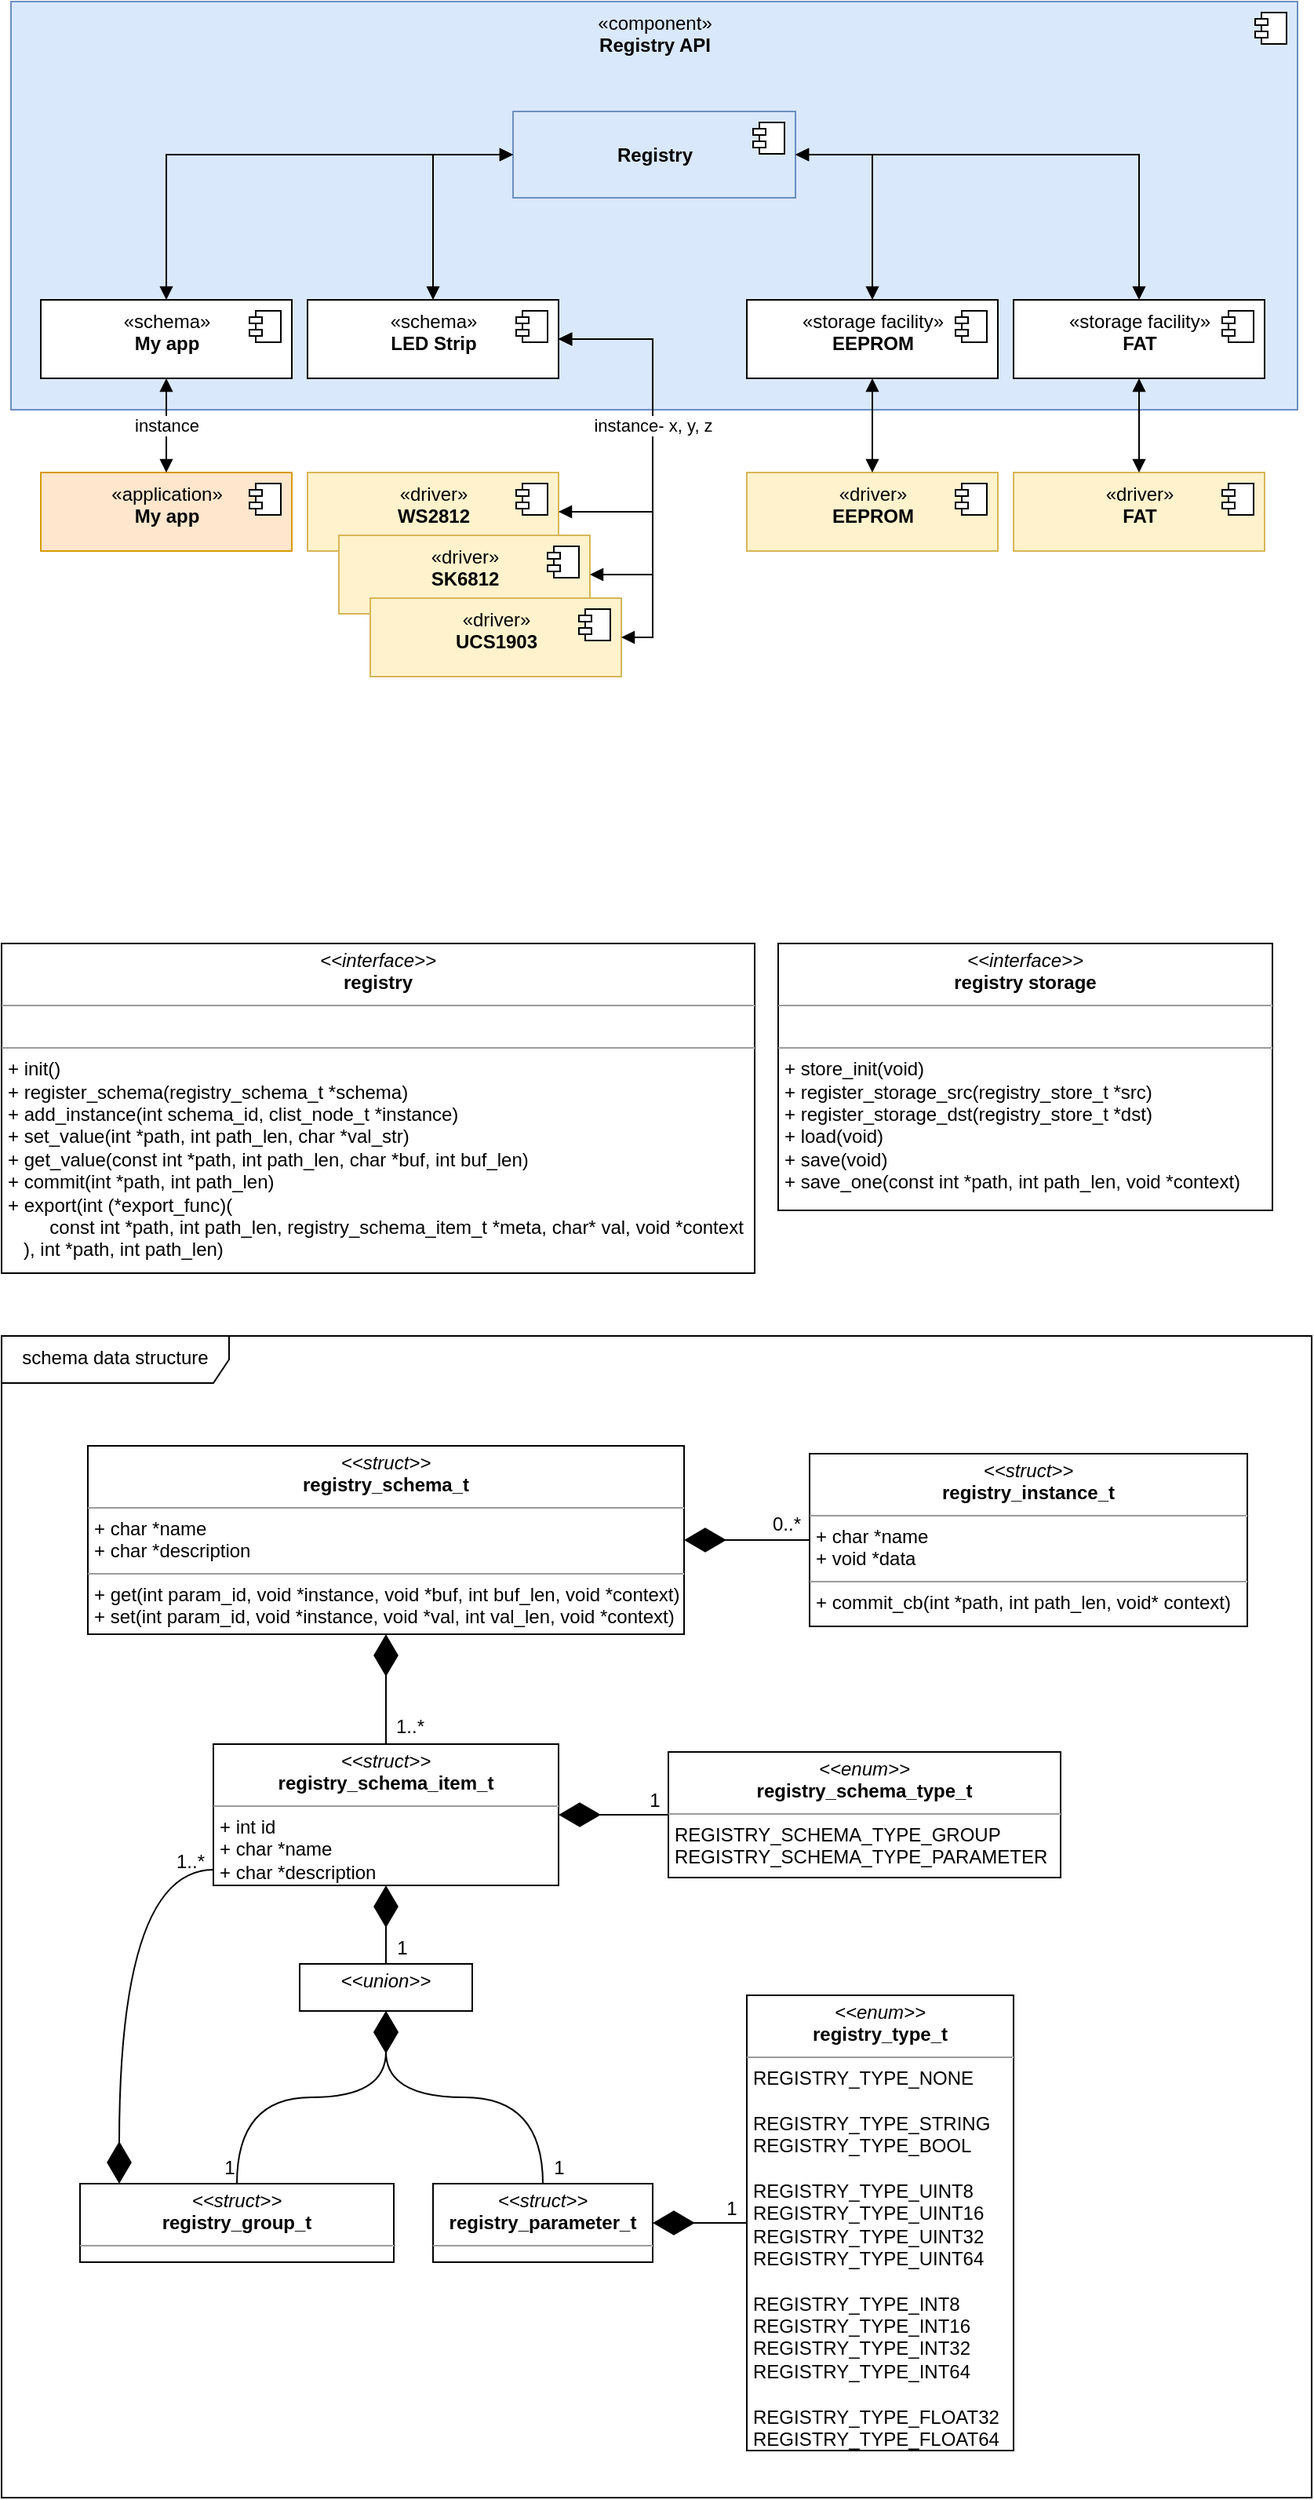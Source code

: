 <mxfile>
    <diagram id="fjN8D4Odn0497USpxgly" name="Page-1">
        <mxGraphModel dx="1072" dy="1609" grid="1" gridSize="10" guides="1" tooltips="1" connect="1" arrows="1" fold="1" page="1" pageScale="1" pageWidth="1169" pageHeight="827" math="0" shadow="0">
            <root>
                <mxCell id="0"/>
                <mxCell id="1" parent="0"/>
                <mxCell id="118" value="schema data structure" style="shape=umlFrame;whiteSpace=wrap;html=1;verticalAlign=top;width=145;height=30;" parent="1" vertex="1">
                    <mxGeometry x="25" y="40" width="835" height="740" as="geometry"/>
                </mxCell>
                <mxCell id="14" value="&lt;p style=&quot;margin: 0px ; margin-top: 4px ; text-align: center&quot;&gt;&lt;i&gt;&amp;lt;&amp;lt;struct&amp;gt;&amp;gt;&lt;/i&gt;&lt;br&gt;&lt;b&gt;registry_schema_t&lt;/b&gt;&lt;br&gt;&lt;/p&gt;&lt;hr size=&quot;1&quot;&gt;&lt;p style=&quot;margin: 0px ; margin-left: 4px&quot;&gt;+&amp;nbsp;&lt;span&gt;char *name&lt;/span&gt;&lt;/p&gt;&lt;p style=&quot;margin: 0px ; margin-left: 4px&quot;&gt;+ char *description&lt;/p&gt;&lt;hr size=&quot;1&quot;&gt;&lt;p style=&quot;margin: 0px ; margin-left: 4px&quot;&gt;+ get(int param_id, void *instance, void *buf, int buf_len, void *context)&lt;/p&gt;&lt;p style=&quot;margin: 0px ; margin-left: 4px&quot;&gt;+ set(int param_id, void *instance, void *val, int val_len, void *context)&lt;/p&gt;&lt;p style=&quot;margin: 0px ; margin-left: 4px&quot;&gt;&amp;nbsp;&lt;/p&gt;" style="verticalAlign=top;align=left;overflow=fill;fontSize=12;fontFamily=Helvetica;html=1;" parent="1" vertex="1">
                    <mxGeometry x="80" y="110" width="380" height="120" as="geometry"/>
                </mxCell>
                <mxCell id="15" value="&lt;p style=&quot;margin: 0px ; margin-top: 4px ; text-align: center&quot;&gt;&lt;i&gt;&amp;lt;&amp;lt;enum&amp;gt;&amp;gt;&lt;/i&gt;&lt;br&gt;&lt;b&gt;registry_type_t&lt;/b&gt;&lt;/p&gt;&lt;hr size=&quot;1&quot;&gt;&lt;p style=&quot;margin: 0px ; margin-left: 4px&quot;&gt;REGISTRY_TYPE_NONE&lt;br&gt;&lt;/p&gt;&lt;p style=&quot;margin: 0px ; margin-left: 4px&quot;&gt;&lt;br&gt;&lt;/p&gt;&lt;p style=&quot;margin: 0px ; margin-left: 4px&quot;&gt;REGISTRY_TYPE_STRING&lt;br&gt;&lt;/p&gt;&lt;p style=&quot;margin: 0px ; margin-left: 4px&quot;&gt;REGISTRY_TYPE_BOOL&lt;br&gt;&lt;/p&gt;&lt;p style=&quot;margin: 0px ; margin-left: 4px&quot;&gt;&lt;br&gt;&lt;/p&gt;&lt;p style=&quot;margin: 0px ; margin-left: 4px&quot;&gt;REGISTRY_TYPE_UINT8&lt;br&gt;&lt;/p&gt;&lt;p style=&quot;margin: 0px ; margin-left: 4px&quot;&gt;REGISTRY_TYPE_UINT16&lt;br&gt;&lt;/p&gt;&lt;p style=&quot;margin: 0px ; margin-left: 4px&quot;&gt;REGISTRY_TYPE_UINT32&lt;br&gt;&lt;/p&gt;&lt;p style=&quot;margin: 0px ; margin-left: 4px&quot;&gt;REGISTRY_TYPE_UINT64&lt;br&gt;&lt;/p&gt;&lt;p style=&quot;margin: 0px ; margin-left: 4px&quot;&gt;&lt;br&gt;&lt;/p&gt;&lt;p style=&quot;margin: 0px ; margin-left: 4px&quot;&gt;REGISTRY_TYPE_INT8&lt;br&gt;&lt;/p&gt;&lt;p style=&quot;margin: 0px ; margin-left: 4px&quot;&gt;REGISTRY_TYPE_INT16&lt;br&gt;&lt;/p&gt;&lt;p style=&quot;margin: 0px ; margin-left: 4px&quot;&gt;REGISTRY_TYPE_INT32&lt;br&gt;&lt;/p&gt;&lt;p style=&quot;margin: 0px ; margin-left: 4px&quot;&gt;REGISTRY_TYPE_INT64&lt;br&gt;&lt;/p&gt;&lt;p style=&quot;margin: 0px ; margin-left: 4px&quot;&gt;&lt;br&gt;&lt;/p&gt;&lt;p style=&quot;margin: 0px ; margin-left: 4px&quot;&gt;REGISTRY_TYPE_FLOAT32&lt;br&gt;&lt;/p&gt;&lt;p style=&quot;margin: 0px ; margin-left: 4px&quot;&gt;REGISTRY_TYPE_FLOAT64&lt;br&gt;&lt;/p&gt;" style="verticalAlign=top;align=left;overflow=fill;fontSize=12;fontFamily=Helvetica;html=1;" parent="1" vertex="1">
                    <mxGeometry x="500" y="460" width="170" height="290" as="geometry"/>
                </mxCell>
                <mxCell id="16" value="&lt;p style=&quot;margin: 0px ; margin-top: 4px ; text-align: center&quot;&gt;&lt;i&gt;&amp;lt;&amp;lt;struct&amp;gt;&amp;gt;&lt;/i&gt;&lt;br&gt;&lt;b&gt;registry_schema_item_t&lt;/b&gt;&lt;br&gt;&lt;/p&gt;&lt;hr size=&quot;1&quot;&gt;&lt;p style=&quot;margin: 0px ; margin-left: 4px&quot;&gt;+ int id&lt;br&gt;&lt;/p&gt;&lt;p style=&quot;margin: 0px ; margin-left: 4px&quot;&gt;+ char *name&lt;/p&gt;&lt;p style=&quot;margin: 0px ; margin-left: 4px&quot;&gt;+ char *description&lt;/p&gt;&lt;p style=&quot;margin: 0px ; margin-left: 4px&quot;&gt;&amp;nbsp;&lt;/p&gt;" style="verticalAlign=top;align=left;overflow=fill;fontSize=12;fontFamily=Helvetica;html=1;" parent="1" vertex="1">
                    <mxGeometry x="160" y="300" width="220" height="90" as="geometry"/>
                </mxCell>
                <mxCell id="17" value="&lt;p style=&quot;margin: 0px ; margin-top: 4px ; text-align: center&quot;&gt;&lt;i&gt;&amp;lt;&amp;lt;enum&amp;gt;&amp;gt;&lt;/i&gt;&lt;br&gt;&lt;b&gt;registry_schema_type_t&lt;/b&gt;&lt;/p&gt;&lt;hr size=&quot;1&quot;&gt;&lt;p style=&quot;margin: 0px ; margin-left: 4px&quot;&gt;REGISTRY_SCHEMA_TYPE_GROUP&lt;/p&gt;&lt;p style=&quot;margin: 0px ; margin-left: 4px&quot;&gt;REGISTRY_SCHEMA_TYPE_PARAMETER&lt;/p&gt;" style="verticalAlign=top;align=left;overflow=fill;fontSize=12;fontFamily=Helvetica;html=1;" parent="1" vertex="1">
                    <mxGeometry x="450" y="305" width="250" height="80" as="geometry"/>
                </mxCell>
                <mxCell id="18" value="&lt;p style=&quot;margin: 0px ; margin-top: 4px ; text-align: center&quot;&gt;&lt;i&gt;&amp;lt;&amp;lt;struct&amp;gt;&amp;gt;&lt;/i&gt;&lt;br&gt;&lt;b&gt;registry_group_t&lt;/b&gt;&lt;br&gt;&lt;/p&gt;&lt;hr size=&quot;1&quot;&gt;&lt;p style=&quot;margin: 0px ; margin-left: 4px&quot;&gt;&lt;br&gt;&lt;/p&gt;&lt;p style=&quot;margin: 0px ; margin-left: 4px&quot;&gt;&amp;nbsp;&lt;/p&gt;" style="verticalAlign=top;align=left;overflow=fill;fontSize=12;fontFamily=Helvetica;html=1;" parent="1" vertex="1">
                    <mxGeometry x="75" y="580" width="200" height="50" as="geometry"/>
                </mxCell>
                <mxCell id="19" value="&lt;p style=&quot;margin: 0px ; margin-top: 4px ; text-align: center&quot;&gt;&lt;i&gt;&amp;lt;&amp;lt;struct&amp;gt;&amp;gt;&lt;/i&gt;&lt;br&gt;&lt;b&gt;registry_parameter_t&lt;/b&gt;&lt;br&gt;&lt;/p&gt;&lt;hr size=&quot;1&quot;&gt;&lt;p style=&quot;margin: 0px ; margin-left: 4px&quot;&gt;&lt;br&gt;&lt;/p&gt;" style="verticalAlign=top;align=left;overflow=fill;fontSize=12;fontFamily=Helvetica;html=1;" parent="1" vertex="1">
                    <mxGeometry x="300" y="580" width="140" height="50" as="geometry"/>
                </mxCell>
                <mxCell id="66" value="" style="endArrow=diamondThin;endFill=1;endSize=24;html=1;edgeStyle=orthogonalEdgeStyle;curved=1;" parent="1" source="15" target="19" edge="1">
                    <mxGeometry width="160" relative="1" as="geometry">
                        <mxPoint x="-20" y="920" as="sourcePoint"/>
                        <mxPoint x="140" y="920" as="targetPoint"/>
                        <Array as="points">
                            <mxPoint x="490" y="605"/>
                            <mxPoint x="490" y="605"/>
                        </Array>
                    </mxGeometry>
                </mxCell>
                <mxCell id="67" value="" style="endArrow=diamondThin;endFill=1;endSize=24;html=1;edgeStyle=orthogonalEdgeStyle;curved=1;" parent="1" source="18" target="98" edge="1">
                    <mxGeometry width="160" relative="1" as="geometry">
                        <mxPoint x="370" y="710" as="sourcePoint"/>
                        <mxPoint x="285" y="530" as="targetPoint"/>
                    </mxGeometry>
                </mxCell>
                <mxCell id="68" value="" style="endArrow=diamondThin;endFill=1;endSize=24;html=1;edgeStyle=orthogonalEdgeStyle;curved=1;" parent="1" source="19" target="98" edge="1">
                    <mxGeometry width="160" relative="1" as="geometry">
                        <mxPoint x="204" y="590" as="sourcePoint"/>
                        <mxPoint x="285" y="530" as="targetPoint"/>
                    </mxGeometry>
                </mxCell>
                <mxCell id="69" value="" style="endArrow=diamondThin;endFill=1;endSize=24;html=1;edgeStyle=orthogonalEdgeStyle;curved=1;" parent="1" source="16" target="18" edge="1">
                    <mxGeometry width="160" relative="1" as="geometry">
                        <mxPoint x="353.846" y="550" as="sourcePoint"/>
                        <mxPoint x="316.923" y="470" as="targetPoint"/>
                        <Array as="points">
                            <mxPoint x="100" y="380"/>
                        </Array>
                    </mxGeometry>
                </mxCell>
                <mxCell id="70" value="" style="endArrow=diamondThin;endFill=1;endSize=24;html=1;edgeStyle=orthogonalEdgeStyle;curved=1;" parent="1" source="17" target="16" edge="1">
                    <mxGeometry width="160" relative="1" as="geometry">
                        <mxPoint x="170" y="390" as="sourcePoint"/>
                        <mxPoint y="400" as="targetPoint"/>
                        <Array as="points">
                            <mxPoint x="450" y="380"/>
                            <mxPoint x="450" y="380"/>
                        </Array>
                    </mxGeometry>
                </mxCell>
                <mxCell id="72" value="" style="endArrow=diamondThin;endFill=1;endSize=24;html=1;edgeStyle=orthogonalEdgeStyle;curved=1;" parent="1" source="16" target="14" edge="1">
                    <mxGeometry width="160" relative="1" as="geometry">
                        <mxPoint x="530" y="340" as="sourcePoint"/>
                        <mxPoint x="390" y="390" as="targetPoint"/>
                    </mxGeometry>
                </mxCell>
                <mxCell id="90" value="1..*" style="text;html=1;align=center;verticalAlign=middle;resizable=0;points=[];autosize=1;strokeColor=none;" parent="1" vertex="1">
                    <mxGeometry x="130" y="365" width="30" height="20" as="geometry"/>
                </mxCell>
                <mxCell id="91" value="1" style="text;html=1;align=center;verticalAlign=middle;resizable=0;points=[];autosize=1;strokeColor=none;" parent="1" vertex="1">
                    <mxGeometry x="370" y="560" width="20" height="20" as="geometry"/>
                </mxCell>
                <mxCell id="92" value="1" style="text;html=1;align=center;verticalAlign=middle;resizable=0;points=[];autosize=1;strokeColor=none;" parent="1" vertex="1">
                    <mxGeometry x="160" y="560" width="20" height="20" as="geometry"/>
                </mxCell>
                <mxCell id="95" value="1" style="text;html=1;align=center;verticalAlign=middle;resizable=0;points=[];autosize=1;strokeColor=none;" parent="1" vertex="1">
                    <mxGeometry x="431" y="326" width="20" height="20" as="geometry"/>
                </mxCell>
                <mxCell id="96" value="1..*" style="text;html=1;align=center;verticalAlign=middle;resizable=0;points=[];autosize=1;strokeColor=none;" parent="1" vertex="1">
                    <mxGeometry x="270" y="279" width="30" height="20" as="geometry"/>
                </mxCell>
                <mxCell id="98" value="&lt;p style=&quot;margin: 0px ; margin-top: 4px ; text-align: center&quot;&gt;&lt;i&gt;&amp;lt;&amp;lt;union&amp;gt;&amp;gt;&lt;/i&gt;&lt;/p&gt;" style="verticalAlign=top;align=left;overflow=fill;fontSize=12;fontFamily=Helvetica;html=1;" parent="1" vertex="1">
                    <mxGeometry x="215" y="440" width="110" height="30" as="geometry"/>
                </mxCell>
                <mxCell id="99" value="" style="endArrow=diamondThin;endFill=1;endSize=24;html=1;edgeStyle=orthogonalEdgeStyle;curved=1;" parent="1" source="98" target="16" edge="1">
                    <mxGeometry width="160" relative="1" as="geometry">
                        <mxPoint x="380.059" y="650" as="sourcePoint"/>
                        <mxPoint x="285" y="560" as="targetPoint"/>
                    </mxGeometry>
                </mxCell>
                <mxCell id="104" value="1" style="text;html=1;align=center;verticalAlign=middle;resizable=0;points=[];autosize=1;strokeColor=none;" parent="1" vertex="1">
                    <mxGeometry x="480" y="586" width="20" height="20" as="geometry"/>
                </mxCell>
                <mxCell id="110" value="" style="endArrow=diamondThin;endFill=1;endSize=24;html=1;edgeStyle=orthogonalEdgeStyle;curved=1;" parent="1" source="158" target="14" edge="1">
                    <mxGeometry width="160" relative="1" as="geometry">
                        <mxPoint x="528" y="182.5" as="sourcePoint"/>
                        <mxPoint x="280" y="240" as="targetPoint"/>
                    </mxGeometry>
                </mxCell>
                <mxCell id="111" value="0..*" style="text;html=1;align=center;verticalAlign=middle;resizable=0;points=[];autosize=1;strokeColor=none;" parent="1" vertex="1">
                    <mxGeometry x="510" y="150" width="30" height="20" as="geometry"/>
                </mxCell>
                <mxCell id="113" value="&lt;p style=&quot;margin: 0px ; margin-top: 4px ; text-align: center&quot;&gt;&lt;i&gt;&amp;lt;&amp;lt;interface&amp;gt;&amp;gt;&lt;/i&gt;&lt;br&gt;&lt;b&gt;registry&lt;/b&gt;&lt;br&gt;&lt;/p&gt;&lt;hr size=&quot;1&quot;&gt;&lt;p style=&quot;margin: 0px ; margin-left: 4px&quot;&gt;&lt;br&gt;&lt;/p&gt;&lt;hr size=&quot;1&quot;&gt;&lt;p style=&quot;margin: 0px ; margin-left: 4px&quot;&gt;+ init()&lt;/p&gt;&lt;p style=&quot;margin: 0px ; margin-left: 4px&quot;&gt;+ register_schema(registry_schema_t *schema)&lt;/p&gt;&lt;p style=&quot;margin: 0px ; margin-left: 4px&quot;&gt;+&amp;nbsp;add_instance(int schema_id, clist_node_t *instance)&lt;/p&gt;&lt;p style=&quot;margin: 0px ; margin-left: 4px&quot;&gt;+&amp;nbsp;set_value(int *path, int path_len, char *val_str)&lt;/p&gt;&lt;p style=&quot;margin: 0px ; margin-left: 4px&quot;&gt;+&amp;nbsp;get_value(const int *path, int path_len, char *buf, int buf_len)&lt;/p&gt;&lt;p style=&quot;margin: 0px ; margin-left: 4px&quot;&gt;+&amp;nbsp;commit(int *path, int path_len)&lt;/p&gt;&lt;p style=&quot;margin: 0px ; margin-left: 4px&quot;&gt;+&amp;nbsp;export(int (*export_func)(&lt;br&gt;&lt;span style=&quot;white-space: pre&quot;&gt;&#9;&lt;/span&gt;const int *path, int path_len, registry_schema_item_t *meta, char* val, void *context&lt;br&gt;&amp;nbsp; &amp;nbsp;), int *path, int path_len)&lt;/p&gt;" style="verticalAlign=top;align=left;overflow=fill;fontSize=12;fontFamily=Helvetica;html=1;" parent="1" vertex="1">
                    <mxGeometry x="25" y="-210" width="480" height="210" as="geometry"/>
                </mxCell>
                <mxCell id="117" value="&lt;p style=&quot;margin: 0px ; margin-top: 4px ; text-align: center&quot;&gt;&lt;i&gt;&amp;lt;&amp;lt;interface&amp;gt;&amp;gt;&lt;/i&gt;&lt;br&gt;&lt;b&gt;registry storage&lt;/b&gt;&lt;br&gt;&lt;/p&gt;&lt;hr size=&quot;1&quot;&gt;&lt;p style=&quot;margin: 0px ; margin-left: 4px&quot;&gt;&lt;br&gt;&lt;/p&gt;&lt;hr size=&quot;1&quot;&gt;&lt;p style=&quot;margin: 0px ; margin-left: 4px&quot;&gt;+ store_init(void)&lt;br&gt;&lt;/p&gt;&lt;p style=&quot;margin: 0px ; margin-left: 4px&quot;&gt;+ register_storage_src(registry_store_t *src)&lt;br&gt;&lt;/p&gt;&lt;p style=&quot;margin: 0px ; margin-left: 4px&quot;&gt;+&amp;nbsp;register_storage_dst(registry_store_t *dst)&lt;br&gt;&lt;/p&gt;&lt;p style=&quot;margin: 0px ; margin-left: 4px&quot;&gt;+&amp;nbsp;load(void)&lt;br&gt;&lt;/p&gt;&lt;p style=&quot;margin: 0px 0px 0px 4px&quot;&gt;+&amp;nbsp;save(void)&lt;/p&gt;&lt;p style=&quot;margin: 0px 0px 0px 4px&quot;&gt;+&amp;nbsp;save_one(const int *path, int path_len, void *context)&lt;/p&gt;" style="verticalAlign=top;align=left;overflow=fill;fontSize=12;fontFamily=Helvetica;html=1;" parent="1" vertex="1">
                    <mxGeometry x="520" y="-210" width="315" height="170" as="geometry"/>
                </mxCell>
                <mxCell id="119" value="1" style="text;html=1;align=center;verticalAlign=middle;resizable=0;points=[];autosize=1;strokeColor=none;" parent="1" vertex="1">
                    <mxGeometry x="270" y="420" width="20" height="20" as="geometry"/>
                </mxCell>
                <mxCell id="120" value="«component»&lt;br&gt;&lt;b&gt;Registry API&lt;/b&gt;" style="html=1;dropTarget=0;verticalAlign=top;fillColor=#dae8fc;strokeColor=#6c8ebf;" parent="1" vertex="1">
                    <mxGeometry x="31" y="-810" width="820" height="260" as="geometry"/>
                </mxCell>
                <mxCell id="121" value="" style="shape=module;jettyWidth=8;jettyHeight=4;" parent="120" vertex="1">
                    <mxGeometry x="1" width="20" height="20" relative="1" as="geometry">
                        <mxPoint x="-27" y="7" as="offset"/>
                    </mxGeometry>
                </mxCell>
                <mxCell id="122" value="«schema»&lt;br&gt;&lt;b&gt;My app&lt;/b&gt;" style="html=1;dropTarget=0;verticalAlign=top;" parent="1" vertex="1">
                    <mxGeometry x="50" y="-620" width="160" height="50" as="geometry"/>
                </mxCell>
                <mxCell id="123" value="" style="shape=module;jettyWidth=8;jettyHeight=4;" parent="122" vertex="1">
                    <mxGeometry x="1" width="20" height="20" relative="1" as="geometry">
                        <mxPoint x="-27" y="7" as="offset"/>
                    </mxGeometry>
                </mxCell>
                <mxCell id="126" value="«schema»&lt;br&gt;&lt;b&gt;LED Strip&lt;/b&gt;" style="html=1;dropTarget=0;verticalAlign=top;" parent="1" vertex="1">
                    <mxGeometry x="220" y="-620" width="160" height="50" as="geometry"/>
                </mxCell>
                <mxCell id="127" value="" style="shape=module;jettyWidth=8;jettyHeight=4;" parent="126" vertex="1">
                    <mxGeometry x="1" width="20" height="20" relative="1" as="geometry">
                        <mxPoint x="-27" y="7" as="offset"/>
                    </mxGeometry>
                </mxCell>
                <mxCell id="128" value="&lt;b&gt;&lt;br&gt;Registry&lt;/b&gt;" style="html=1;dropTarget=0;verticalAlign=top;fillColor=#dae8fc;strokeColor=#6c8ebf;" parent="1" vertex="1">
                    <mxGeometry x="351" y="-740" width="180" height="55" as="geometry"/>
                </mxCell>
                <mxCell id="129" value="" style="shape=module;jettyWidth=8;jettyHeight=4;" parent="128" vertex="1">
                    <mxGeometry x="1" width="20" height="20" relative="1" as="geometry">
                        <mxPoint x="-27" y="7" as="offset"/>
                    </mxGeometry>
                </mxCell>
                <mxCell id="130" value="" style="endArrow=block;startArrow=block;endFill=1;startFill=1;html=1;edgeStyle=orthogonalEdgeStyle;rounded=0;entryX=0;entryY=0.5;entryDx=0;entryDy=0;" parent="1" source="122" target="128" edge="1">
                    <mxGeometry width="160" relative="1" as="geometry">
                        <mxPoint x="270" y="-380" as="sourcePoint"/>
                        <mxPoint x="220" y="-850" as="targetPoint"/>
                        <Array as="points">
                            <mxPoint x="130" y="-712"/>
                        </Array>
                    </mxGeometry>
                </mxCell>
                <mxCell id="131" value="" style="endArrow=block;startArrow=block;endFill=1;startFill=1;html=1;edgeStyle=orthogonalEdgeStyle;rounded=0;entryX=0;entryY=0.5;entryDx=0;entryDy=0;" parent="1" source="126" target="128" edge="1">
                    <mxGeometry width="160" relative="1" as="geometry">
                        <mxPoint x="150.059" y="-520" as="sourcePoint"/>
                        <mxPoint x="361" y="-675" as="targetPoint"/>
                        <Array as="points">
                            <mxPoint x="300" y="-712"/>
                        </Array>
                    </mxGeometry>
                </mxCell>
                <mxCell id="133" value="«driver»&lt;br&gt;&lt;b&gt;WS2812&lt;/b&gt;" style="html=1;dropTarget=0;verticalAlign=top;fillColor=#fff2cc;strokeColor=#d6b656;" parent="1" vertex="1">
                    <mxGeometry x="220" y="-510" width="160" height="50" as="geometry"/>
                </mxCell>
                <mxCell id="134" value="" style="shape=module;jettyWidth=8;jettyHeight=4;" parent="133" vertex="1">
                    <mxGeometry x="1" width="20" height="20" relative="1" as="geometry">
                        <mxPoint x="-27" y="7" as="offset"/>
                    </mxGeometry>
                </mxCell>
                <mxCell id="135" value="«driver»&lt;br&gt;&lt;b&gt;SK6812&lt;/b&gt;" style="html=1;dropTarget=0;verticalAlign=top;fillColor=#fff2cc;strokeColor=#d6b656;" parent="1" vertex="1">
                    <mxGeometry x="240" y="-470" width="160" height="50" as="geometry"/>
                </mxCell>
                <mxCell id="136" value="" style="shape=module;jettyWidth=8;jettyHeight=4;" parent="135" vertex="1">
                    <mxGeometry x="1" width="20" height="20" relative="1" as="geometry">
                        <mxPoint x="-27" y="7" as="offset"/>
                    </mxGeometry>
                </mxCell>
                <mxCell id="138" value="«application»&lt;br&gt;&lt;b&gt;My app&lt;/b&gt;" style="html=1;dropTarget=0;verticalAlign=top;fillColor=#ffe6cc;strokeColor=#d79b00;" parent="1" vertex="1">
                    <mxGeometry x="50" y="-510" width="160" height="50" as="geometry"/>
                </mxCell>
                <mxCell id="139" value="" style="shape=module;jettyWidth=8;jettyHeight=4;" parent="138" vertex="1">
                    <mxGeometry x="1" width="20" height="20" relative="1" as="geometry">
                        <mxPoint x="-27" y="7" as="offset"/>
                    </mxGeometry>
                </mxCell>
                <mxCell id="140" value="«storage facility»&lt;br&gt;&lt;b&gt;EEPROM&lt;/b&gt;" style="html=1;dropTarget=0;verticalAlign=top;" parent="1" vertex="1">
                    <mxGeometry x="500" y="-620" width="160" height="50" as="geometry"/>
                </mxCell>
                <mxCell id="141" value="" style="shape=module;jettyWidth=8;jettyHeight=4;" parent="140" vertex="1">
                    <mxGeometry x="1" width="20" height="20" relative="1" as="geometry">
                        <mxPoint x="-27" y="7" as="offset"/>
                    </mxGeometry>
                </mxCell>
                <mxCell id="142" value="«storage facility»&lt;br&gt;&lt;b&gt;FAT&lt;/b&gt;" style="html=1;dropTarget=0;verticalAlign=top;" parent="1" vertex="1">
                    <mxGeometry x="670" y="-620" width="160" height="50" as="geometry"/>
                </mxCell>
                <mxCell id="143" value="" style="shape=module;jettyWidth=8;jettyHeight=4;" parent="142" vertex="1">
                    <mxGeometry x="1" width="20" height="20" relative="1" as="geometry">
                        <mxPoint x="-27" y="7" as="offset"/>
                    </mxGeometry>
                </mxCell>
                <mxCell id="144" value="" style="endArrow=block;startArrow=block;endFill=1;startFill=1;html=1;edgeStyle=orthogonalEdgeStyle;rounded=0;entryX=1;entryY=0.5;entryDx=0;entryDy=0;" parent="1" source="140" target="128" edge="1">
                    <mxGeometry width="160" relative="1" as="geometry">
                        <mxPoint x="305" y="-610" as="sourcePoint"/>
                        <mxPoint x="660" y="-870" as="targetPoint"/>
                        <Array as="points">
                            <mxPoint x="580" y="-712"/>
                        </Array>
                    </mxGeometry>
                </mxCell>
                <mxCell id="145" value="" style="endArrow=block;startArrow=block;endFill=1;startFill=1;html=1;edgeStyle=orthogonalEdgeStyle;rounded=0;entryX=1;entryY=0.5;entryDx=0;entryDy=0;" parent="1" source="142" target="128" edge="1">
                    <mxGeometry width="160" relative="1" as="geometry">
                        <mxPoint x="590" y="-610" as="sourcePoint"/>
                        <mxPoint x="535" y="-685" as="targetPoint"/>
                        <Array as="points">
                            <mxPoint x="750" y="-712"/>
                        </Array>
                    </mxGeometry>
                </mxCell>
                <mxCell id="146" value="«driver»&lt;br&gt;&lt;b&gt;EEPROM&lt;/b&gt;" style="html=1;dropTarget=0;verticalAlign=top;fillColor=#fff2cc;strokeColor=#d6b656;" parent="1" vertex="1">
                    <mxGeometry x="500" y="-510" width="160" height="50" as="geometry"/>
                </mxCell>
                <mxCell id="147" value="" style="shape=module;jettyWidth=8;jettyHeight=4;" parent="146" vertex="1">
                    <mxGeometry x="1" width="20" height="20" relative="1" as="geometry">
                        <mxPoint x="-27" y="7" as="offset"/>
                    </mxGeometry>
                </mxCell>
                <mxCell id="148" value="«driver»&lt;br&gt;&lt;b&gt;FAT&lt;/b&gt;" style="html=1;dropTarget=0;verticalAlign=top;fillColor=#fff2cc;strokeColor=#d6b656;" parent="1" vertex="1">
                    <mxGeometry x="670" y="-510" width="160" height="50" as="geometry"/>
                </mxCell>
                <mxCell id="149" value="" style="shape=module;jettyWidth=8;jettyHeight=4;" parent="148" vertex="1">
                    <mxGeometry x="1" width="20" height="20" relative="1" as="geometry">
                        <mxPoint x="-27" y="7" as="offset"/>
                    </mxGeometry>
                </mxCell>
                <mxCell id="150" value="" style="endArrow=block;startArrow=block;endFill=1;startFill=1;html=1;edgeStyle=orthogonalEdgeStyle;rounded=0;" parent="1" source="146" target="140" edge="1">
                    <mxGeometry width="160" relative="1" as="geometry">
                        <mxPoint x="590" y="-610" as="sourcePoint"/>
                        <mxPoint x="541" y="-695" as="targetPoint"/>
                        <Array as="points">
                            <mxPoint x="580" y="-600"/>
                            <mxPoint x="580" y="-600"/>
                        </Array>
                    </mxGeometry>
                </mxCell>
                <mxCell id="151" value="" style="endArrow=block;startArrow=block;endFill=1;startFill=1;html=1;edgeStyle=orthogonalEdgeStyle;rounded=0;" parent="1" source="148" target="142" edge="1">
                    <mxGeometry width="160" relative="1" as="geometry">
                        <mxPoint x="761" y="-530" as="sourcePoint"/>
                        <mxPoint x="761" y="-570" as="targetPoint"/>
                        <Array as="points">
                            <mxPoint x="750" y="-550"/>
                            <mxPoint x="750" y="-550"/>
                        </Array>
                    </mxGeometry>
                </mxCell>
                <mxCell id="152" value="«driver»&lt;br&gt;&lt;b&gt;UCS1903&lt;/b&gt;" style="html=1;dropTarget=0;verticalAlign=top;fillColor=#fff2cc;strokeColor=#d6b656;" parent="1" vertex="1">
                    <mxGeometry x="260" y="-430" width="160" height="50" as="geometry"/>
                </mxCell>
                <mxCell id="153" value="" style="shape=module;jettyWidth=8;jettyHeight=4;" parent="152" vertex="1">
                    <mxGeometry x="1" width="20" height="20" relative="1" as="geometry">
                        <mxPoint x="-27" y="7" as="offset"/>
                    </mxGeometry>
                </mxCell>
                <mxCell id="154" value="instance" style="endArrow=block;startArrow=block;endFill=1;startFill=1;html=1;edgeStyle=orthogonalEdgeStyle;rounded=0;" parent="1" source="138" target="122" edge="1">
                    <mxGeometry width="160" relative="1" as="geometry">
                        <mxPoint x="580" y="-350" as="sourcePoint"/>
                        <mxPoint x="130" y="-540" as="targetPoint"/>
                        <Array as="points"/>
                        <mxPoint as="offset"/>
                    </mxGeometry>
                </mxCell>
                <mxCell id="155" value="" style="endArrow=block;startArrow=block;endFill=1;startFill=1;html=1;edgeStyle=orthogonalEdgeStyle;rounded=0;" parent="1" source="152" target="126" edge="1">
                    <mxGeometry width="160" relative="1" as="geometry">
                        <mxPoint x="450" y="-420" as="sourcePoint"/>
                        <mxPoint x="450" y="-510" as="targetPoint"/>
                        <Array as="points">
                            <mxPoint x="440" y="-405"/>
                            <mxPoint x="440" y="-595"/>
                        </Array>
                    </mxGeometry>
                </mxCell>
                <mxCell id="156" value="" style="endArrow=block;startArrow=block;endFill=1;startFill=1;html=1;edgeStyle=orthogonalEdgeStyle;rounded=0;" parent="1" source="135" target="126" edge="1">
                    <mxGeometry width="160" relative="1" as="geometry">
                        <mxPoint x="430" y="-415" as="sourcePoint"/>
                        <mxPoint x="390" y="-585" as="targetPoint"/>
                        <Array as="points">
                            <mxPoint x="440" y="-445"/>
                            <mxPoint x="440" y="-595"/>
                        </Array>
                    </mxGeometry>
                </mxCell>
                <mxCell id="157" value="instance- x, y, z" style="endArrow=block;startArrow=block;endFill=1;startFill=1;html=1;edgeStyle=orthogonalEdgeStyle;rounded=0;" parent="1" source="133" target="126" edge="1">
                    <mxGeometry width="160" relative="1" as="geometry">
                        <mxPoint x="410" y="-455" as="sourcePoint"/>
                        <mxPoint x="390" y="-585" as="targetPoint"/>
                        <Array as="points">
                            <mxPoint x="440" y="-485"/>
                            <mxPoint x="440" y="-595"/>
                        </Array>
                        <mxPoint as="offset"/>
                    </mxGeometry>
                </mxCell>
                <mxCell id="158" value="&lt;p style=&quot;margin: 4px 0px 0px ; text-align: center&quot;&gt;&lt;i&gt;&amp;lt;&amp;lt;struct&amp;gt;&amp;gt;&lt;/i&gt;&lt;br&gt;&lt;b&gt;registry_instance_t&lt;/b&gt;&lt;/p&gt;&lt;hr size=&quot;1&quot;&gt;&lt;p style=&quot;margin: 0px 0px 0px 4px&quot;&gt;&lt;/p&gt;&lt;p style=&quot;margin: 0px ; margin-left: 4px&quot;&gt;+&amp;nbsp;&lt;span&gt;char *name&lt;/span&gt;&lt;/p&gt;&lt;p style=&quot;margin: 0px ; margin-left: 4px&quot;&gt;+ void *data&lt;/p&gt;&lt;hr size=&quot;1&quot;&gt;&lt;p style=&quot;margin: 0px ; margin-left: 4px&quot;&gt;+ commit_cb(int *path, int path_len, void* context)&lt;/p&gt;&lt;p style=&quot;margin: 0px ; margin-left: 4px&quot;&gt;&amp;nbsp;&lt;/p&gt;" style="verticalAlign=top;align=left;overflow=fill;fontSize=12;fontFamily=Helvetica;html=1;" vertex="1" parent="1">
                    <mxGeometry x="540" y="115" width="279" height="110" as="geometry"/>
                </mxCell>
            </root>
        </mxGraphModel>
    </diagram>
</mxfile>